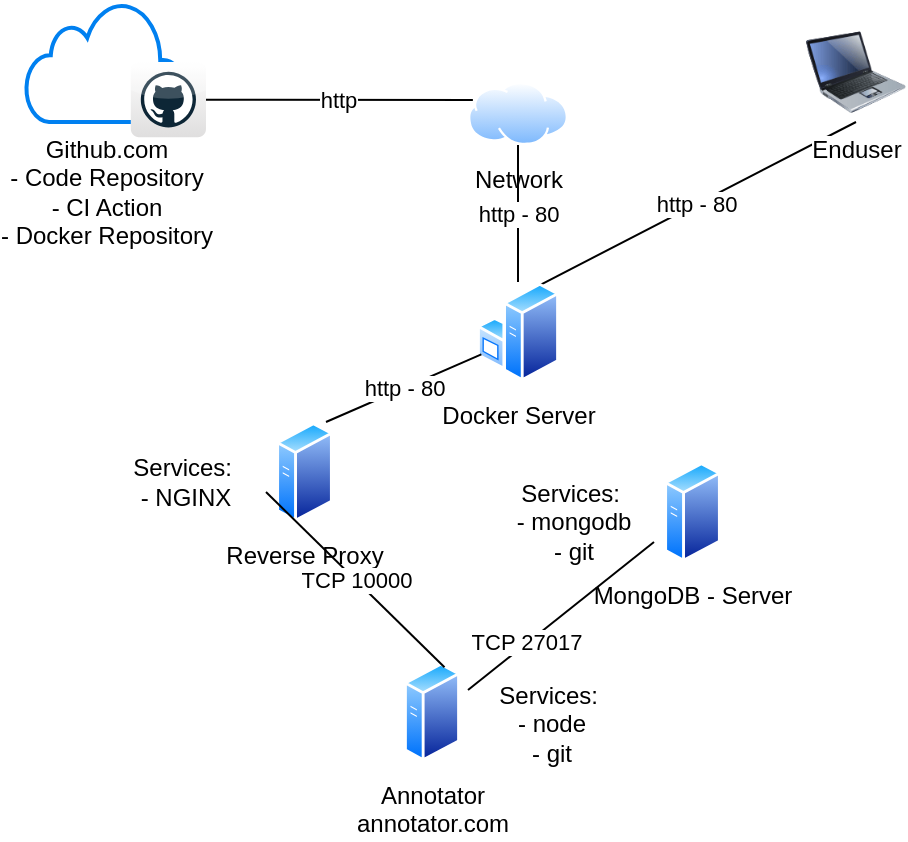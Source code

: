 <mxfile version="13.9.3" type="device"><diagram id="qQyZ8xjQyn53162heen1" name="ArchitectureStreetmix"><mxGraphModel dx="981" dy="526" grid="1" gridSize="10" guides="1" tooltips="1" connect="1" arrows="1" fold="1" page="1" pageScale="1" pageWidth="827" pageHeight="1169" math="0" shadow="0"><root><mxCell id="0"/><mxCell id="1" parent="0"/><mxCell id="xGSNrmrUGxU22n3Plld6-2" value="Github.com&lt;br&gt;- Code Repository&lt;br&gt;- CI Action&lt;br&gt;- Docker Repository" style="html=1;verticalLabelPosition=bottom;align=center;labelBackgroundColor=#ffffff;verticalAlign=top;strokeWidth=2;strokeColor=#0080F0;shadow=0;dashed=0;shape=mxgraph.ios7.icons.cloud;" parent="1" vertex="1"><mxGeometry x="40" y="30" width="80" height="60" as="geometry"/></mxCell><mxCell id="bwkLOHPXvYRfPx8KMNF--1" value="MongoDB - Server" style="aspect=fixed;perimeter=ellipsePerimeter;html=1;align=center;shadow=0;dashed=0;spacingTop=3;image;image=img/lib/active_directory/generic_server.svg;fontFamily=Helvetica;fontSize=12;fontColor=#000000;strokeColor=#000000;fillColor=#ffffff;" parent="1" vertex="1"><mxGeometry x="354" y="260" width="38.5" height="50" as="geometry"/></mxCell><mxCell id="bwkLOHPXvYRfPx8KMNF--3" value="Network" style="aspect=fixed;perimeter=ellipsePerimeter;html=1;align=center;shadow=0;dashed=0;spacingTop=3;image;image=img/lib/active_directory/internet_cloud.svg;" parent="1" vertex="1"><mxGeometry x="261" y="70" width="50" height="31.5" as="geometry"/></mxCell><mxCell id="bwkLOHPXvYRfPx8KMNF--6" value="http - 80" style="endArrow=none;html=1;entryX=0.5;entryY=1;entryDx=0;entryDy=0;exitX=0.5;exitY=0;exitDx=0;exitDy=0;" parent="1" source="xGSNrmrUGxU22n3Plld6-11" target="bwkLOHPXvYRfPx8KMNF--3" edge="1"><mxGeometry width="50" height="50" relative="1" as="geometry"><mxPoint x="390" y="430" as="sourcePoint"/><mxPoint x="440" y="380" as="targetPoint"/></mxGeometry></mxCell><mxCell id="bwkLOHPXvYRfPx8KMNF--9" value="Services:&amp;nbsp;&lt;br&gt;- mongodb&lt;br&gt;- git" style="text;html=1;strokeColor=none;fillColor=none;align=center;verticalAlign=middle;whiteSpace=wrap;rounded=0;" parent="1" vertex="1"><mxGeometry x="274" y="280" width="80" height="20" as="geometry"/></mxCell><mxCell id="bwkLOHPXvYRfPx8KMNF--13" value="http - 80" style="edgeStyle=none;rounded=0;orthogonalLoop=1;jettySize=auto;html=1;exitX=0.5;exitY=1;exitDx=0;exitDy=0;entryX=0.75;entryY=0;entryDx=0;entryDy=0;endArrow=none;endFill=0;" parent="1" source="bwkLOHPXvYRfPx8KMNF--12" target="xGSNrmrUGxU22n3Plld6-11" edge="1"><mxGeometry relative="1" as="geometry"><mxPoint x="300" y="150" as="targetPoint"/></mxGeometry></mxCell><mxCell id="bwkLOHPXvYRfPx8KMNF--12" value="Enduser" style="image;html=1;image=img/lib/clip_art/computers/Laptop_128x128.png" parent="1" vertex="1"><mxGeometry x="430" y="40" width="50" height="50" as="geometry"/></mxCell><mxCell id="xGSNrmrUGxU22n3Plld6-1" value="" style="dashed=0;outlineConnect=0;html=1;align=center;labelPosition=center;verticalLabelPosition=bottom;verticalAlign=top;shape=mxgraph.webicons.github;gradientColor=#DFDEDE" parent="1" vertex="1"><mxGeometry x="92.4" y="60" width="37.6" height="37.6" as="geometry"/></mxCell><mxCell id="xGSNrmrUGxU22n3Plld6-4" value="http" style="endArrow=none;html=1;entryX=0;entryY=0.25;entryDx=0;entryDy=0;" parent="1" source="xGSNrmrUGxU22n3Plld6-1" target="bwkLOHPXvYRfPx8KMNF--3" edge="1"><mxGeometry width="50" height="50" relative="1" as="geometry"><mxPoint x="200" y="60" as="sourcePoint"/><mxPoint x="250" y="10" as="targetPoint"/></mxGeometry></mxCell><mxCell id="xGSNrmrUGxU22n3Plld6-7" value="" style="shape=image;html=1;verticalAlign=top;verticalLabelPosition=bottom;labelBackgroundColor=#ffffff;imageAspect=0;aspect=fixed;image=https://cdn4.iconfinder.com/data/icons/logos-and-brands/512/97_Docker_logo_logos-128.png" parent="1" vertex="1"><mxGeometry x="374" y="280" width="40" height="40" as="geometry"/></mxCell><mxCell id="xGSNrmrUGxU22n3Plld6-11" value="Docker Server" style="aspect=fixed;perimeter=ellipsePerimeter;html=1;align=center;shadow=0;dashed=0;spacingTop=3;image;image=img/lib/active_directory/windows_server.svg;" parent="1" vertex="1"><mxGeometry x="265.5" y="170" width="41" height="50" as="geometry"/></mxCell><mxCell id="QuTFtS9bsJGcm6fhiU_C-5" value="Reverse Proxy" style="aspect=fixed;perimeter=ellipsePerimeter;html=1;align=center;shadow=0;dashed=0;spacingTop=3;image;image=img/lib/active_directory/generic_server.svg;fontFamily=Helvetica;fontSize=12;fontColor=#000000;strokeColor=#000000;fillColor=#ffffff;" parent="1" vertex="1"><mxGeometry x="160" y="240" width="38.5" height="50" as="geometry"/></mxCell><mxCell id="QuTFtS9bsJGcm6fhiU_C-6" value="Services:&amp;nbsp;&lt;br&gt;- NGINX" style="text;html=1;strokeColor=none;fillColor=none;align=center;verticalAlign=middle;whiteSpace=wrap;rounded=0;" parent="1" vertex="1"><mxGeometry x="80" y="260" width="80" height="20" as="geometry"/></mxCell><mxCell id="QuTFtS9bsJGcm6fhiU_C-7" value="" style="shape=image;html=1;verticalAlign=top;verticalLabelPosition=bottom;labelBackgroundColor=#ffffff;imageAspect=0;aspect=fixed;image=https://cdn4.iconfinder.com/data/icons/logos-and-brands/512/97_Docker_logo_logos-128.png" parent="1" vertex="1"><mxGeometry x="180" y="260" width="40" height="40" as="geometry"/></mxCell><mxCell id="QuTFtS9bsJGcm6fhiU_C-8" value="http - 80" style="edgeStyle=none;rounded=0;orthogonalLoop=1;jettySize=auto;html=1;exitX=0;exitY=0.75;exitDx=0;exitDy=0;endArrow=none;endFill=0;" parent="1" source="xGSNrmrUGxU22n3Plld6-11" edge="1"><mxGeometry relative="1" as="geometry"><mxPoint x="190" y="240" as="targetPoint"/><mxPoint x="465" y="100" as="sourcePoint"/></mxGeometry></mxCell><mxCell id="QuTFtS9bsJGcm6fhiU_C-24" value="TCP 27017" style="endArrow=none;html=1;entryX=1;entryY=1;entryDx=0;entryDy=0;exitX=0.5;exitY=0;exitDx=0;exitDy=0;endFill=0;" parent="1" source="rcMHL3AEwqbU8SLvDK9r-3" target="bwkLOHPXvYRfPx8KMNF--9" edge="1"><mxGeometry x="-0.367" y="1" width="50" height="50" relative="1" as="geometry"><mxPoint x="199.899" y="428.322" as="sourcePoint"/><mxPoint x="448" y="311" as="targetPoint"/><mxPoint as="offset"/></mxGeometry></mxCell><mxCell id="rcMHL3AEwqbU8SLvDK9r-1" value="Annotator&lt;br&gt;annotator.com" style="aspect=fixed;perimeter=ellipsePerimeter;html=1;align=center;shadow=0;dashed=0;spacingTop=3;image;image=img/lib/active_directory/generic_server.svg;" parent="1" vertex="1"><mxGeometry x="229" y="360" width="28.0" height="50" as="geometry"/></mxCell><mxCell id="rcMHL3AEwqbU8SLvDK9r-2" value="Services:&amp;nbsp;&lt;br&gt;- node&lt;br&gt;- git" style="text;html=1;strokeColor=none;fillColor=none;align=center;verticalAlign=middle;whiteSpace=wrap;rounded=0;" parent="1" vertex="1"><mxGeometry x="263" y="381" width="80" height="20" as="geometry"/></mxCell><mxCell id="rcMHL3AEwqbU8SLvDK9r-3" value="" style="shape=image;html=1;verticalAlign=top;verticalLabelPosition=bottom;labelBackgroundColor=#ffffff;imageAspect=0;aspect=fixed;image=https://cdn4.iconfinder.com/data/icons/logos-and-brands/512/97_Docker_logo_logos-128.png" parent="1" vertex="1"><mxGeometry x="241" y="374" width="40" height="40" as="geometry"/></mxCell><mxCell id="rcMHL3AEwqbU8SLvDK9r-4" value="TCP 10000" style="endArrow=none;html=1;entryX=1;entryY=0.75;entryDx=0;entryDy=0;endFill=0;exitX=0.75;exitY=0;exitDx=0;exitDy=0;" parent="1" source="rcMHL3AEwqbU8SLvDK9r-1" target="QuTFtS9bsJGcm6fhiU_C-6" edge="1"><mxGeometry width="50" height="50" relative="1" as="geometry"><mxPoint x="74" y="431" as="sourcePoint"/><mxPoint x="175.727" y="292.793" as="targetPoint"/></mxGeometry></mxCell></root></mxGraphModel></diagram></mxfile>